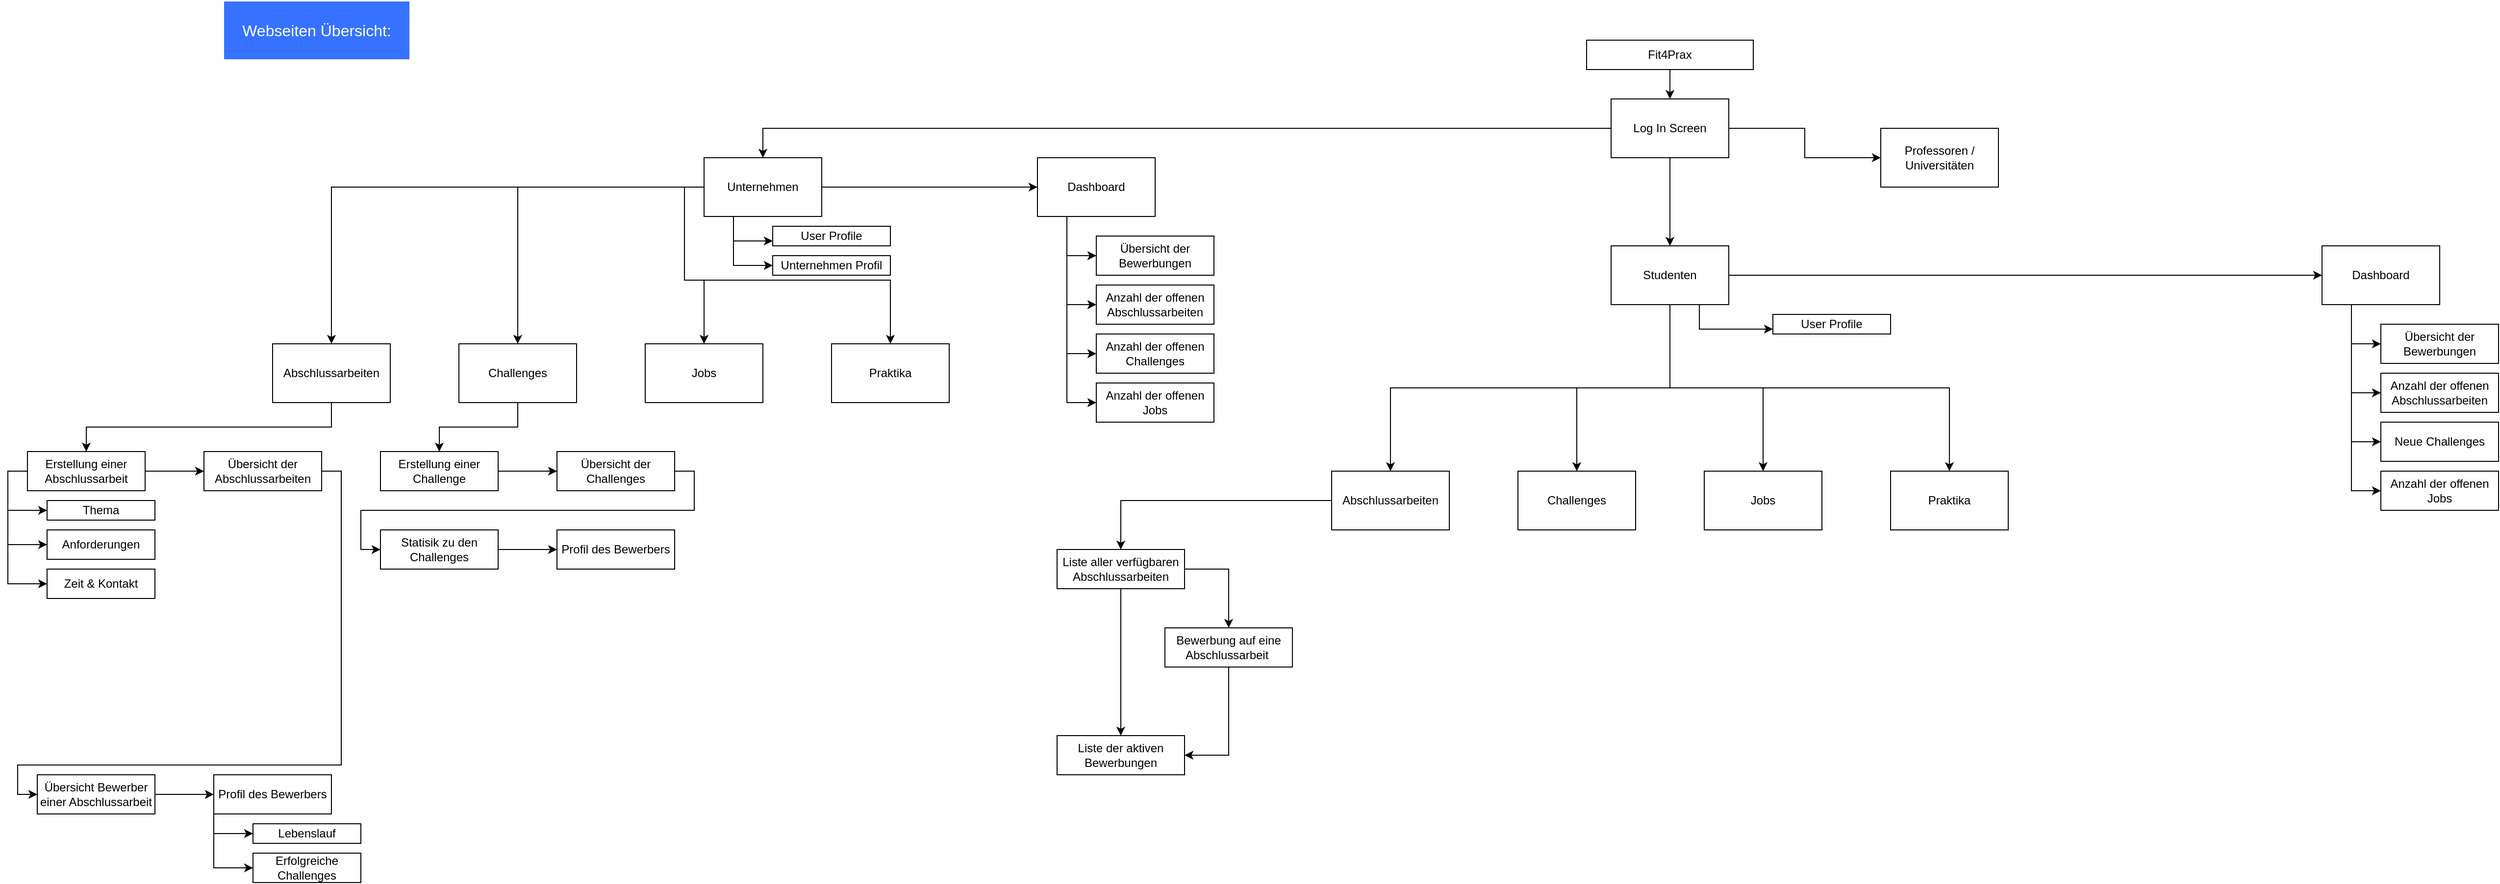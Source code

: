 <mxfile version="13.8.9-1" type="github">
  <diagram id="rN_J-9ETg_qTPU_yMJQu" name="Page-1">
    <mxGraphModel dx="5513" dy="2096" grid="1" gridSize="10" guides="1" tooltips="1" connect="1" arrows="1" fold="1" page="1" pageScale="1" pageWidth="1920" pageHeight="1200" math="0" shadow="0">
      <root>
        <mxCell id="0" />
        <mxCell id="1" parent="0" />
        <mxCell id="IwZt7iaxUgFLgzJAYP8h-428" style="edgeStyle=orthogonalEdgeStyle;rounded=0;orthogonalLoop=1;jettySize=auto;html=1;exitX=0.5;exitY=1;exitDx=0;exitDy=0;entryX=0.5;entryY=0;entryDx=0;entryDy=0;" parent="1" source="IwZt7iaxUgFLgzJAYP8h-424" target="IwZt7iaxUgFLgzJAYP8h-426" edge="1">
          <mxGeometry relative="1" as="geometry" />
        </mxCell>
        <mxCell id="IwZt7iaxUgFLgzJAYP8h-424" value="Fit4Prax" style="rounded=0;whiteSpace=wrap;html=1;" parent="1" vertex="1">
          <mxGeometry x="-490" y="-1140" width="170" height="30" as="geometry" />
        </mxCell>
        <mxCell id="IwZt7iaxUgFLgzJAYP8h-429" style="edgeStyle=orthogonalEdgeStyle;rounded=0;orthogonalLoop=1;jettySize=auto;html=1;entryX=0.5;entryY=0;entryDx=0;entryDy=0;" parent="1" source="IwZt7iaxUgFLgzJAYP8h-426" target="IwZt7iaxUgFLgzJAYP8h-430" edge="1">
          <mxGeometry relative="1" as="geometry">
            <mxPoint x="-570.0" y="-1050" as="targetPoint" />
          </mxGeometry>
        </mxCell>
        <mxCell id="IwZt7iaxUgFLgzJAYP8h-432" style="edgeStyle=orthogonalEdgeStyle;rounded=0;orthogonalLoop=1;jettySize=auto;html=1;exitX=0.5;exitY=1;exitDx=0;exitDy=0;entryX=0.5;entryY=0;entryDx=0;entryDy=0;" parent="1" source="IwZt7iaxUgFLgzJAYP8h-426" target="IwZt7iaxUgFLgzJAYP8h-431" edge="1">
          <mxGeometry relative="1" as="geometry" />
        </mxCell>
        <mxCell id="IwZt7iaxUgFLgzJAYP8h-434" style="edgeStyle=orthogonalEdgeStyle;rounded=0;orthogonalLoop=1;jettySize=auto;html=1;exitX=1;exitY=0.5;exitDx=0;exitDy=0;entryX=0;entryY=0.5;entryDx=0;entryDy=0;" parent="1" source="IwZt7iaxUgFLgzJAYP8h-426" target="IwZt7iaxUgFLgzJAYP8h-433" edge="1">
          <mxGeometry relative="1" as="geometry" />
        </mxCell>
        <mxCell id="IwZt7iaxUgFLgzJAYP8h-426" value="Log In Screen" style="rounded=0;whiteSpace=wrap;html=1;" parent="1" vertex="1">
          <mxGeometry x="-465" y="-1080" width="120" height="60" as="geometry" />
        </mxCell>
        <mxCell id="IwZt7iaxUgFLgzJAYP8h-439" style="edgeStyle=orthogonalEdgeStyle;rounded=0;orthogonalLoop=1;jettySize=auto;html=1;exitX=0.25;exitY=1;exitDx=0;exitDy=0;entryX=0;entryY=0.75;entryDx=0;entryDy=0;" parent="1" source="IwZt7iaxUgFLgzJAYP8h-430" target="IwZt7iaxUgFLgzJAYP8h-435" edge="1">
          <mxGeometry relative="1" as="geometry" />
        </mxCell>
        <mxCell id="IwZt7iaxUgFLgzJAYP8h-441" style="edgeStyle=orthogonalEdgeStyle;rounded=0;orthogonalLoop=1;jettySize=auto;html=1;exitX=0.25;exitY=1;exitDx=0;exitDy=0;entryX=0;entryY=0.5;entryDx=0;entryDy=0;" parent="1" source="IwZt7iaxUgFLgzJAYP8h-430" target="IwZt7iaxUgFLgzJAYP8h-436" edge="1">
          <mxGeometry relative="1" as="geometry">
            <mxPoint x="-1380.034" y="-900" as="targetPoint" />
          </mxGeometry>
        </mxCell>
        <mxCell id="IwZt7iaxUgFLgzJAYP8h-450" style="edgeStyle=orthogonalEdgeStyle;rounded=0;orthogonalLoop=1;jettySize=auto;html=1;exitX=0;exitY=0.5;exitDx=0;exitDy=0;entryX=0.5;entryY=0;entryDx=0;entryDy=0;" parent="1" source="IwZt7iaxUgFLgzJAYP8h-430" target="IwZt7iaxUgFLgzJAYP8h-443" edge="1">
          <mxGeometry relative="1" as="geometry" />
        </mxCell>
        <mxCell id="IwZt7iaxUgFLgzJAYP8h-451" style="edgeStyle=orthogonalEdgeStyle;rounded=0;orthogonalLoop=1;jettySize=auto;html=1;exitX=0;exitY=0.5;exitDx=0;exitDy=0;" parent="1" source="IwZt7iaxUgFLgzJAYP8h-430" target="IwZt7iaxUgFLgzJAYP8h-447" edge="1">
          <mxGeometry relative="1" as="geometry" />
        </mxCell>
        <mxCell id="IwZt7iaxUgFLgzJAYP8h-452" style="edgeStyle=orthogonalEdgeStyle;rounded=0;orthogonalLoop=1;jettySize=auto;html=1;exitX=0;exitY=0.5;exitDx=0;exitDy=0;" parent="1" source="IwZt7iaxUgFLgzJAYP8h-430" target="IwZt7iaxUgFLgzJAYP8h-449" edge="1">
          <mxGeometry relative="1" as="geometry" />
        </mxCell>
        <mxCell id="IwZt7iaxUgFLgzJAYP8h-454" style="edgeStyle=orthogonalEdgeStyle;rounded=0;orthogonalLoop=1;jettySize=auto;html=1;exitX=1;exitY=0.5;exitDx=0;exitDy=0;entryX=0;entryY=0.5;entryDx=0;entryDy=0;" parent="1" source="IwZt7iaxUgFLgzJAYP8h-430" target="IwZt7iaxUgFLgzJAYP8h-453" edge="1">
          <mxGeometry relative="1" as="geometry" />
        </mxCell>
        <mxCell id="IwZt7iaxUgFLgzJAYP8h-465" style="edgeStyle=orthogonalEdgeStyle;rounded=0;orthogonalLoop=1;jettySize=auto;html=1;exitX=0;exitY=0.5;exitDx=0;exitDy=0;entryX=0.5;entryY=0;entryDx=0;entryDy=0;" parent="1" source="IwZt7iaxUgFLgzJAYP8h-430" target="IwZt7iaxUgFLgzJAYP8h-464" edge="1">
          <mxGeometry relative="1" as="geometry" />
        </mxCell>
        <mxCell id="IwZt7iaxUgFLgzJAYP8h-430" value="Unternehmen" style="rounded=0;whiteSpace=wrap;html=1;" parent="1" vertex="1">
          <mxGeometry x="-1390" y="-1020" width="120" height="60" as="geometry" />
        </mxCell>
        <mxCell id="3NRR5k_P6wBEroULs3_i-11" style="edgeStyle=orthogonalEdgeStyle;rounded=0;orthogonalLoop=1;jettySize=auto;html=1;exitX=1;exitY=0.5;exitDx=0;exitDy=0;entryX=0;entryY=0.5;entryDx=0;entryDy=0;" parent="1" source="IwZt7iaxUgFLgzJAYP8h-431" target="3NRR5k_P6wBEroULs3_i-6" edge="1">
          <mxGeometry relative="1" as="geometry">
            <mxPoint x="-300" y="-900" as="targetPoint" />
          </mxGeometry>
        </mxCell>
        <mxCell id="JYuaUcvJa31lzN-BkhPr-9" style="edgeStyle=orthogonalEdgeStyle;rounded=0;orthogonalLoop=1;jettySize=auto;html=1;exitX=0.75;exitY=1;exitDx=0;exitDy=0;entryX=0;entryY=0.75;entryDx=0;entryDy=0;" edge="1" parent="1" source="IwZt7iaxUgFLgzJAYP8h-431" target="JYuaUcvJa31lzN-BkhPr-3">
          <mxGeometry relative="1" as="geometry" />
        </mxCell>
        <mxCell id="JYuaUcvJa31lzN-BkhPr-11" style="edgeStyle=orthogonalEdgeStyle;rounded=0;orthogonalLoop=1;jettySize=auto;html=1;exitX=0.5;exitY=1;exitDx=0;exitDy=0;entryX=0.5;entryY=0;entryDx=0;entryDy=0;" edge="1" parent="1" source="IwZt7iaxUgFLgzJAYP8h-431" target="JYuaUcvJa31lzN-BkhPr-5">
          <mxGeometry relative="1" as="geometry" />
        </mxCell>
        <mxCell id="JYuaUcvJa31lzN-BkhPr-12" style="edgeStyle=orthogonalEdgeStyle;rounded=0;orthogonalLoop=1;jettySize=auto;html=1;exitX=0.5;exitY=1;exitDx=0;exitDy=0;entryX=0.5;entryY=0;entryDx=0;entryDy=0;" edge="1" parent="1" source="IwZt7iaxUgFLgzJAYP8h-431" target="JYuaUcvJa31lzN-BkhPr-6">
          <mxGeometry relative="1" as="geometry" />
        </mxCell>
        <mxCell id="JYuaUcvJa31lzN-BkhPr-13" style="edgeStyle=orthogonalEdgeStyle;rounded=0;orthogonalLoop=1;jettySize=auto;html=1;exitX=0.5;exitY=1;exitDx=0;exitDy=0;entryX=0.5;entryY=0;entryDx=0;entryDy=0;" edge="1" parent="1" source="IwZt7iaxUgFLgzJAYP8h-431" target="JYuaUcvJa31lzN-BkhPr-8">
          <mxGeometry relative="1" as="geometry" />
        </mxCell>
        <mxCell id="JYuaUcvJa31lzN-BkhPr-14" style="edgeStyle=orthogonalEdgeStyle;rounded=0;orthogonalLoop=1;jettySize=auto;html=1;exitX=0.5;exitY=1;exitDx=0;exitDy=0;" edge="1" parent="1" source="IwZt7iaxUgFLgzJAYP8h-431" target="JYuaUcvJa31lzN-BkhPr-7">
          <mxGeometry relative="1" as="geometry" />
        </mxCell>
        <mxCell id="IwZt7iaxUgFLgzJAYP8h-431" value="Studenten" style="rounded=0;whiteSpace=wrap;html=1;" parent="1" vertex="1">
          <mxGeometry x="-465" y="-930" width="120" height="60" as="geometry" />
        </mxCell>
        <mxCell id="IwZt7iaxUgFLgzJAYP8h-433" value="Professoren / Universitäten" style="rounded=0;whiteSpace=wrap;html=1;" parent="1" vertex="1">
          <mxGeometry x="-190" y="-1050" width="120" height="60" as="geometry" />
        </mxCell>
        <mxCell id="IwZt7iaxUgFLgzJAYP8h-435" value="User Profile" style="rounded=0;whiteSpace=wrap;html=1;" parent="1" vertex="1">
          <mxGeometry x="-1320" y="-950" width="120" height="20" as="geometry" />
        </mxCell>
        <mxCell id="IwZt7iaxUgFLgzJAYP8h-436" value="Unternehmen Profil" style="rounded=0;whiteSpace=wrap;html=1;" parent="1" vertex="1">
          <mxGeometry x="-1320" y="-920" width="120" height="20" as="geometry" />
        </mxCell>
        <mxCell id="IwZt7iaxUgFLgzJAYP8h-477" style="edgeStyle=orthogonalEdgeStyle;rounded=0;orthogonalLoop=1;jettySize=auto;html=1;exitX=0.5;exitY=1;exitDx=0;exitDy=0;" parent="1" source="IwZt7iaxUgFLgzJAYP8h-443" target="IwZt7iaxUgFLgzJAYP8h-470" edge="1">
          <mxGeometry relative="1" as="geometry" />
        </mxCell>
        <mxCell id="IwZt7iaxUgFLgzJAYP8h-443" value="Abschlussarbeiten" style="rounded=0;whiteSpace=wrap;html=1;" parent="1" vertex="1">
          <mxGeometry x="-1830" y="-830" width="120" height="60" as="geometry" />
        </mxCell>
        <mxCell id="IwZt7iaxUgFLgzJAYP8h-487" style="edgeStyle=orthogonalEdgeStyle;rounded=0;orthogonalLoop=1;jettySize=auto;html=1;exitX=0.5;exitY=1;exitDx=0;exitDy=0;entryX=0.5;entryY=0;entryDx=0;entryDy=0;" parent="1" source="IwZt7iaxUgFLgzJAYP8h-447" target="IwZt7iaxUgFLgzJAYP8h-483" edge="1">
          <mxGeometry relative="1" as="geometry" />
        </mxCell>
        <mxCell id="IwZt7iaxUgFLgzJAYP8h-447" value="Challenges" style="rounded=0;whiteSpace=wrap;html=1;" parent="1" vertex="1">
          <mxGeometry x="-1640" y="-830" width="120" height="60" as="geometry" />
        </mxCell>
        <mxCell id="IwZt7iaxUgFLgzJAYP8h-449" value="Praktika" style="rounded=0;whiteSpace=wrap;html=1;" parent="1" vertex="1">
          <mxGeometry x="-1260" y="-830" width="120" height="60" as="geometry" />
        </mxCell>
        <mxCell id="IwZt7iaxUgFLgzJAYP8h-457" style="edgeStyle=orthogonalEdgeStyle;rounded=0;orthogonalLoop=1;jettySize=auto;html=1;exitX=0.25;exitY=1;exitDx=0;exitDy=0;entryX=0;entryY=0.5;entryDx=0;entryDy=0;" parent="1" source="IwZt7iaxUgFLgzJAYP8h-453" target="IwZt7iaxUgFLgzJAYP8h-456" edge="1">
          <mxGeometry relative="1" as="geometry" />
        </mxCell>
        <mxCell id="IwZt7iaxUgFLgzJAYP8h-459" style="edgeStyle=orthogonalEdgeStyle;rounded=0;orthogonalLoop=1;jettySize=auto;html=1;exitX=0.25;exitY=1;exitDx=0;exitDy=0;entryX=0;entryY=0.5;entryDx=0;entryDy=0;" parent="1" source="IwZt7iaxUgFLgzJAYP8h-453" target="IwZt7iaxUgFLgzJAYP8h-458" edge="1">
          <mxGeometry relative="1" as="geometry" />
        </mxCell>
        <mxCell id="IwZt7iaxUgFLgzJAYP8h-462" style="edgeStyle=orthogonalEdgeStyle;rounded=0;orthogonalLoop=1;jettySize=auto;html=1;exitX=0.25;exitY=1;exitDx=0;exitDy=0;entryX=0;entryY=0.5;entryDx=0;entryDy=0;" parent="1" source="IwZt7iaxUgFLgzJAYP8h-453" target="IwZt7iaxUgFLgzJAYP8h-460" edge="1">
          <mxGeometry relative="1" as="geometry" />
        </mxCell>
        <mxCell id="IwZt7iaxUgFLgzJAYP8h-463" style="edgeStyle=orthogonalEdgeStyle;rounded=0;orthogonalLoop=1;jettySize=auto;html=1;exitX=0.25;exitY=1;exitDx=0;exitDy=0;entryX=0;entryY=0.5;entryDx=0;entryDy=0;" parent="1" source="IwZt7iaxUgFLgzJAYP8h-453" target="IwZt7iaxUgFLgzJAYP8h-461" edge="1">
          <mxGeometry relative="1" as="geometry" />
        </mxCell>
        <mxCell id="IwZt7iaxUgFLgzJAYP8h-453" value="Dashboard" style="rounded=0;whiteSpace=wrap;html=1;" parent="1" vertex="1">
          <mxGeometry x="-1050" y="-1020" width="120" height="60" as="geometry" />
        </mxCell>
        <mxCell id="IwZt7iaxUgFLgzJAYP8h-456" value="Übersicht der Bewerbungen" style="rounded=0;whiteSpace=wrap;html=1;" parent="1" vertex="1">
          <mxGeometry x="-990" y="-940" width="120" height="40" as="geometry" />
        </mxCell>
        <mxCell id="IwZt7iaxUgFLgzJAYP8h-458" value="Anzahl der offenen Abschlussarbeiten" style="rounded=0;whiteSpace=wrap;html=1;" parent="1" vertex="1">
          <mxGeometry x="-990" y="-890" width="120" height="40" as="geometry" />
        </mxCell>
        <mxCell id="IwZt7iaxUgFLgzJAYP8h-460" value="Anzahl der offenen Challenges" style="rounded=0;whiteSpace=wrap;html=1;" parent="1" vertex="1">
          <mxGeometry x="-990" y="-840" width="120" height="40" as="geometry" />
        </mxCell>
        <mxCell id="IwZt7iaxUgFLgzJAYP8h-461" value="Anzahl der offenen Jobs" style="rounded=0;whiteSpace=wrap;html=1;" parent="1" vertex="1">
          <mxGeometry x="-990" y="-790" width="120" height="40" as="geometry" />
        </mxCell>
        <mxCell id="IwZt7iaxUgFLgzJAYP8h-464" value="Jobs" style="rounded=0;whiteSpace=wrap;html=1;" parent="1" vertex="1">
          <mxGeometry x="-1450" y="-830" width="120" height="60" as="geometry" />
        </mxCell>
        <mxCell id="IwZt7iaxUgFLgzJAYP8h-473" style="edgeStyle=orthogonalEdgeStyle;rounded=0;orthogonalLoop=1;jettySize=auto;html=1;exitX=1;exitY=0.5;exitDx=0;exitDy=0;entryX=0;entryY=0.5;entryDx=0;entryDy=0;" parent="1" source="IwZt7iaxUgFLgzJAYP8h-469" target="IwZt7iaxUgFLgzJAYP8h-471" edge="1">
          <mxGeometry relative="1" as="geometry">
            <Array as="points">
              <mxPoint x="-1760" y="-700" />
              <mxPoint x="-1760" y="-400" />
              <mxPoint x="-2090" y="-400" />
              <mxPoint x="-2090" y="-370" />
            </Array>
          </mxGeometry>
        </mxCell>
        <mxCell id="IwZt7iaxUgFLgzJAYP8h-469" value="Übersicht der Abschlussarbeiten" style="rounded=0;whiteSpace=wrap;html=1;" parent="1" vertex="1">
          <mxGeometry x="-1900" y="-720" width="120" height="40" as="geometry" />
        </mxCell>
        <mxCell id="IwZt7iaxUgFLgzJAYP8h-472" style="edgeStyle=orthogonalEdgeStyle;rounded=0;orthogonalLoop=1;jettySize=auto;html=1;exitX=1;exitY=0.5;exitDx=0;exitDy=0;entryX=0;entryY=0.5;entryDx=0;entryDy=0;" parent="1" source="IwZt7iaxUgFLgzJAYP8h-470" target="IwZt7iaxUgFLgzJAYP8h-469" edge="1">
          <mxGeometry relative="1" as="geometry" />
        </mxCell>
        <mxCell id="IwZt7iaxUgFLgzJAYP8h-498" style="edgeStyle=orthogonalEdgeStyle;rounded=0;orthogonalLoop=1;jettySize=auto;html=1;exitX=0;exitY=0.5;exitDx=0;exitDy=0;entryX=0;entryY=0.5;entryDx=0;entryDy=0;" parent="1" source="IwZt7iaxUgFLgzJAYP8h-470" target="IwZt7iaxUgFLgzJAYP8h-496" edge="1">
          <mxGeometry relative="1" as="geometry" />
        </mxCell>
        <mxCell id="IwZt7iaxUgFLgzJAYP8h-499" style="edgeStyle=orthogonalEdgeStyle;rounded=0;orthogonalLoop=1;jettySize=auto;html=1;exitX=0;exitY=0.5;exitDx=0;exitDy=0;entryX=0;entryY=0.5;entryDx=0;entryDy=0;" parent="1" source="IwZt7iaxUgFLgzJAYP8h-470" target="IwZt7iaxUgFLgzJAYP8h-497" edge="1">
          <mxGeometry relative="1" as="geometry" />
        </mxCell>
        <mxCell id="IwZt7iaxUgFLgzJAYP8h-501" style="edgeStyle=orthogonalEdgeStyle;rounded=0;orthogonalLoop=1;jettySize=auto;html=1;exitX=0;exitY=0.5;exitDx=0;exitDy=0;entryX=0;entryY=0.5;entryDx=0;entryDy=0;" parent="1" source="IwZt7iaxUgFLgzJAYP8h-470" target="IwZt7iaxUgFLgzJAYP8h-500" edge="1">
          <mxGeometry relative="1" as="geometry" />
        </mxCell>
        <mxCell id="IwZt7iaxUgFLgzJAYP8h-470" value="Erstellung einer Abschlussarbeit" style="rounded=0;whiteSpace=wrap;html=1;" parent="1" vertex="1">
          <mxGeometry x="-2080" y="-720" width="120" height="40" as="geometry" />
        </mxCell>
        <mxCell id="IwZt7iaxUgFLgzJAYP8h-479" style="edgeStyle=orthogonalEdgeStyle;rounded=0;orthogonalLoop=1;jettySize=auto;html=1;exitX=1;exitY=0.5;exitDx=0;exitDy=0;entryX=0;entryY=0.5;entryDx=0;entryDy=0;" parent="1" source="IwZt7iaxUgFLgzJAYP8h-471" target="IwZt7iaxUgFLgzJAYP8h-478" edge="1">
          <mxGeometry relative="1" as="geometry" />
        </mxCell>
        <mxCell id="IwZt7iaxUgFLgzJAYP8h-471" value="Übersicht Bewerber einer Abschlussarbeit" style="rounded=0;whiteSpace=wrap;html=1;" parent="1" vertex="1">
          <mxGeometry x="-2070" y="-390" width="120" height="40" as="geometry" />
        </mxCell>
        <mxCell id="IwZt7iaxUgFLgzJAYP8h-490" style="edgeStyle=orthogonalEdgeStyle;rounded=0;orthogonalLoop=1;jettySize=auto;html=1;exitX=0;exitY=1;exitDx=0;exitDy=0;entryX=0;entryY=0.5;entryDx=0;entryDy=0;" parent="1" source="IwZt7iaxUgFLgzJAYP8h-478" target="IwZt7iaxUgFLgzJAYP8h-488" edge="1">
          <mxGeometry relative="1" as="geometry" />
        </mxCell>
        <mxCell id="IwZt7iaxUgFLgzJAYP8h-495" style="edgeStyle=orthogonalEdgeStyle;rounded=0;orthogonalLoop=1;jettySize=auto;html=1;exitX=0;exitY=1;exitDx=0;exitDy=0;entryX=0;entryY=0.5;entryDx=0;entryDy=0;" parent="1" source="IwZt7iaxUgFLgzJAYP8h-478" target="IwZt7iaxUgFLgzJAYP8h-489" edge="1">
          <mxGeometry relative="1" as="geometry" />
        </mxCell>
        <mxCell id="IwZt7iaxUgFLgzJAYP8h-478" value="Profil des Bewerbers" style="rounded=0;whiteSpace=wrap;html=1;" parent="1" vertex="1">
          <mxGeometry x="-1890" y="-390" width="120" height="40" as="geometry" />
        </mxCell>
        <mxCell id="IwZt7iaxUgFLgzJAYP8h-480" style="edgeStyle=orthogonalEdgeStyle;rounded=0;orthogonalLoop=1;jettySize=auto;html=1;exitX=1;exitY=0.5;exitDx=0;exitDy=0;entryX=0;entryY=0.5;entryDx=0;entryDy=0;" parent="1" source="IwZt7iaxUgFLgzJAYP8h-481" target="IwZt7iaxUgFLgzJAYP8h-485" edge="1">
          <mxGeometry relative="1" as="geometry" />
        </mxCell>
        <mxCell id="IwZt7iaxUgFLgzJAYP8h-481" value="Übersicht der Challenges" style="rounded=0;whiteSpace=wrap;html=1;" parent="1" vertex="1">
          <mxGeometry x="-1540" y="-720" width="120" height="40" as="geometry" />
        </mxCell>
        <mxCell id="IwZt7iaxUgFLgzJAYP8h-482" style="edgeStyle=orthogonalEdgeStyle;rounded=0;orthogonalLoop=1;jettySize=auto;html=1;exitX=1;exitY=0.5;exitDx=0;exitDy=0;entryX=0;entryY=0.5;entryDx=0;entryDy=0;" parent="1" source="IwZt7iaxUgFLgzJAYP8h-483" target="IwZt7iaxUgFLgzJAYP8h-481" edge="1">
          <mxGeometry relative="1" as="geometry" />
        </mxCell>
        <mxCell id="IwZt7iaxUgFLgzJAYP8h-483" value="Erstellung einer Challenge" style="rounded=0;whiteSpace=wrap;html=1;" parent="1" vertex="1">
          <mxGeometry x="-1720" y="-720" width="120" height="40" as="geometry" />
        </mxCell>
        <mxCell id="IwZt7iaxUgFLgzJAYP8h-484" style="edgeStyle=orthogonalEdgeStyle;rounded=0;orthogonalLoop=1;jettySize=auto;html=1;exitX=1;exitY=0.5;exitDx=0;exitDy=0;entryX=0;entryY=0.5;entryDx=0;entryDy=0;" parent="1" source="IwZt7iaxUgFLgzJAYP8h-485" target="IwZt7iaxUgFLgzJAYP8h-486" edge="1">
          <mxGeometry relative="1" as="geometry" />
        </mxCell>
        <mxCell id="IwZt7iaxUgFLgzJAYP8h-485" value="Statisik zu den Challenges" style="rounded=0;whiteSpace=wrap;html=1;" parent="1" vertex="1">
          <mxGeometry x="-1720" y="-640" width="120" height="40" as="geometry" />
        </mxCell>
        <mxCell id="IwZt7iaxUgFLgzJAYP8h-486" value="Profil des Bewerbers" style="rounded=0;whiteSpace=wrap;html=1;" parent="1" vertex="1">
          <mxGeometry x="-1540" y="-640" width="120" height="40" as="geometry" />
        </mxCell>
        <mxCell id="IwZt7iaxUgFLgzJAYP8h-488" value="Lebenslauf" style="rounded=0;whiteSpace=wrap;html=1;" parent="1" vertex="1">
          <mxGeometry x="-1850" y="-340" width="110" height="20" as="geometry" />
        </mxCell>
        <mxCell id="IwZt7iaxUgFLgzJAYP8h-489" value="Erfolgreiche Challenges" style="rounded=0;whiteSpace=wrap;html=1;" parent="1" vertex="1">
          <mxGeometry x="-1850" y="-310" width="110" height="30" as="geometry" />
        </mxCell>
        <mxCell id="IwZt7iaxUgFLgzJAYP8h-496" value="Thema" style="rounded=0;whiteSpace=wrap;html=1;" parent="1" vertex="1">
          <mxGeometry x="-2060" y="-670" width="110" height="20" as="geometry" />
        </mxCell>
        <mxCell id="IwZt7iaxUgFLgzJAYP8h-497" value="Anforderungen" style="rounded=0;whiteSpace=wrap;html=1;" parent="1" vertex="1">
          <mxGeometry x="-2060" y="-640" width="110" height="30" as="geometry" />
        </mxCell>
        <mxCell id="IwZt7iaxUgFLgzJAYP8h-500" value="Zeit &amp;amp; Kontakt" style="rounded=0;whiteSpace=wrap;html=1;" parent="1" vertex="1">
          <mxGeometry x="-2060" y="-600" width="110" height="30" as="geometry" />
        </mxCell>
        <mxCell id="3NRR5k_P6wBEroULs3_i-1" value="&lt;font style=&quot;font-size: 16px&quot; color=&quot;#ffffff&quot;&gt;Webseiten Übersicht:&lt;/font&gt;" style="whiteSpace=wrap;html=1;fillColor=#3672FF;strokeColor=#FFFFFF;" parent="1" vertex="1">
          <mxGeometry x="-1880" y="-1180" width="190" height="60" as="geometry" />
        </mxCell>
        <mxCell id="3NRR5k_P6wBEroULs3_i-2" style="edgeStyle=orthogonalEdgeStyle;rounded=0;orthogonalLoop=1;jettySize=auto;html=1;exitX=0.25;exitY=1;exitDx=0;exitDy=0;entryX=0;entryY=0.5;entryDx=0;entryDy=0;" parent="1" source="3NRR5k_P6wBEroULs3_i-6" target="3NRR5k_P6wBEroULs3_i-7" edge="1">
          <mxGeometry relative="1" as="geometry" />
        </mxCell>
        <mxCell id="3NRR5k_P6wBEroULs3_i-3" style="edgeStyle=orthogonalEdgeStyle;rounded=0;orthogonalLoop=1;jettySize=auto;html=1;exitX=0.25;exitY=1;exitDx=0;exitDy=0;entryX=0;entryY=0.5;entryDx=0;entryDy=0;" parent="1" source="3NRR5k_P6wBEroULs3_i-6" target="3NRR5k_P6wBEroULs3_i-8" edge="1">
          <mxGeometry relative="1" as="geometry" />
        </mxCell>
        <mxCell id="3NRR5k_P6wBEroULs3_i-4" style="edgeStyle=orthogonalEdgeStyle;rounded=0;orthogonalLoop=1;jettySize=auto;html=1;exitX=0.25;exitY=1;exitDx=0;exitDy=0;entryX=0;entryY=0.5;entryDx=0;entryDy=0;" parent="1" source="3NRR5k_P6wBEroULs3_i-6" target="3NRR5k_P6wBEroULs3_i-9" edge="1">
          <mxGeometry relative="1" as="geometry" />
        </mxCell>
        <mxCell id="3NRR5k_P6wBEroULs3_i-5" style="edgeStyle=orthogonalEdgeStyle;rounded=0;orthogonalLoop=1;jettySize=auto;html=1;exitX=0.25;exitY=1;exitDx=0;exitDy=0;entryX=0;entryY=0.5;entryDx=0;entryDy=0;" parent="1" source="3NRR5k_P6wBEroULs3_i-6" target="3NRR5k_P6wBEroULs3_i-10" edge="1">
          <mxGeometry relative="1" as="geometry" />
        </mxCell>
        <mxCell id="3NRR5k_P6wBEroULs3_i-6" value="Dashboard" style="rounded=0;whiteSpace=wrap;html=1;" parent="1" vertex="1">
          <mxGeometry x="260" y="-930" width="120" height="60" as="geometry" />
        </mxCell>
        <mxCell id="3NRR5k_P6wBEroULs3_i-7" value="Übersicht der Bewerbungen" style="rounded=0;whiteSpace=wrap;html=1;" parent="1" vertex="1">
          <mxGeometry x="320" y="-850" width="120" height="40" as="geometry" />
        </mxCell>
        <mxCell id="3NRR5k_P6wBEroULs3_i-8" value="Anzahl der offenen Abschlussarbeiten" style="rounded=0;whiteSpace=wrap;html=1;" parent="1" vertex="1">
          <mxGeometry x="320" y="-800" width="120" height="40" as="geometry" />
        </mxCell>
        <mxCell id="3NRR5k_P6wBEroULs3_i-9" value="Neue Challenges" style="rounded=0;whiteSpace=wrap;html=1;" parent="1" vertex="1">
          <mxGeometry x="320" y="-750" width="120" height="40" as="geometry" />
        </mxCell>
        <mxCell id="3NRR5k_P6wBEroULs3_i-10" value="Anzahl der offenen Jobs" style="rounded=0;whiteSpace=wrap;html=1;" parent="1" vertex="1">
          <mxGeometry x="320" y="-700" width="120" height="40" as="geometry" />
        </mxCell>
        <mxCell id="JYuaUcvJa31lzN-BkhPr-3" value="User Profile" style="rounded=0;whiteSpace=wrap;html=1;" vertex="1" parent="1">
          <mxGeometry x="-300" y="-860" width="120" height="20" as="geometry" />
        </mxCell>
        <mxCell id="JYuaUcvJa31lzN-BkhPr-17" style="edgeStyle=orthogonalEdgeStyle;rounded=0;orthogonalLoop=1;jettySize=auto;html=1;exitX=0;exitY=0.5;exitDx=0;exitDy=0;entryX=0.5;entryY=0;entryDx=0;entryDy=0;" edge="1" parent="1" source="JYuaUcvJa31lzN-BkhPr-5" target="JYuaUcvJa31lzN-BkhPr-15">
          <mxGeometry relative="1" as="geometry" />
        </mxCell>
        <mxCell id="JYuaUcvJa31lzN-BkhPr-5" value="Abschlussarbeiten" style="rounded=0;whiteSpace=wrap;html=1;" vertex="1" parent="1">
          <mxGeometry x="-750" y="-700" width="120" height="60" as="geometry" />
        </mxCell>
        <mxCell id="JYuaUcvJa31lzN-BkhPr-6" value="Challenges" style="rounded=0;whiteSpace=wrap;html=1;" vertex="1" parent="1">
          <mxGeometry x="-560" y="-700" width="120" height="60" as="geometry" />
        </mxCell>
        <mxCell id="JYuaUcvJa31lzN-BkhPr-7" value="Praktika" style="rounded=0;whiteSpace=wrap;html=1;" vertex="1" parent="1">
          <mxGeometry x="-180" y="-700" width="120" height="60" as="geometry" />
        </mxCell>
        <mxCell id="JYuaUcvJa31lzN-BkhPr-8" value="Jobs" style="rounded=0;whiteSpace=wrap;html=1;" vertex="1" parent="1">
          <mxGeometry x="-370" y="-700" width="120" height="60" as="geometry" />
        </mxCell>
        <mxCell id="JYuaUcvJa31lzN-BkhPr-18" style="edgeStyle=orthogonalEdgeStyle;rounded=0;orthogonalLoop=1;jettySize=auto;html=1;exitX=0.5;exitY=1;exitDx=0;exitDy=0;" edge="1" parent="1" source="JYuaUcvJa31lzN-BkhPr-15" target="JYuaUcvJa31lzN-BkhPr-16">
          <mxGeometry relative="1" as="geometry" />
        </mxCell>
        <mxCell id="JYuaUcvJa31lzN-BkhPr-20" style="edgeStyle=orthogonalEdgeStyle;rounded=0;orthogonalLoop=1;jettySize=auto;html=1;exitX=1;exitY=0.5;exitDx=0;exitDy=0;" edge="1" parent="1" source="JYuaUcvJa31lzN-BkhPr-15" target="JYuaUcvJa31lzN-BkhPr-19">
          <mxGeometry relative="1" as="geometry" />
        </mxCell>
        <mxCell id="JYuaUcvJa31lzN-BkhPr-15" value="Liste aller verfügbaren Abschlussarbeiten" style="rounded=0;whiteSpace=wrap;html=1;" vertex="1" parent="1">
          <mxGeometry x="-1030" y="-620" width="130" height="40" as="geometry" />
        </mxCell>
        <mxCell id="JYuaUcvJa31lzN-BkhPr-16" value="Liste der aktiven Bewerbungen" style="rounded=0;whiteSpace=wrap;html=1;" vertex="1" parent="1">
          <mxGeometry x="-1030" y="-430" width="130" height="40" as="geometry" />
        </mxCell>
        <mxCell id="JYuaUcvJa31lzN-BkhPr-21" style="edgeStyle=orthogonalEdgeStyle;rounded=0;orthogonalLoop=1;jettySize=auto;html=1;exitX=0.5;exitY=1;exitDx=0;exitDy=0;entryX=1;entryY=0.5;entryDx=0;entryDy=0;" edge="1" parent="1" source="JYuaUcvJa31lzN-BkhPr-19" target="JYuaUcvJa31lzN-BkhPr-16">
          <mxGeometry relative="1" as="geometry" />
        </mxCell>
        <mxCell id="JYuaUcvJa31lzN-BkhPr-19" value="Bewerbung auf eine Abschlussarbeit&amp;nbsp;" style="rounded=0;whiteSpace=wrap;html=1;" vertex="1" parent="1">
          <mxGeometry x="-920" y="-540" width="130" height="40" as="geometry" />
        </mxCell>
      </root>
    </mxGraphModel>
  </diagram>
</mxfile>
